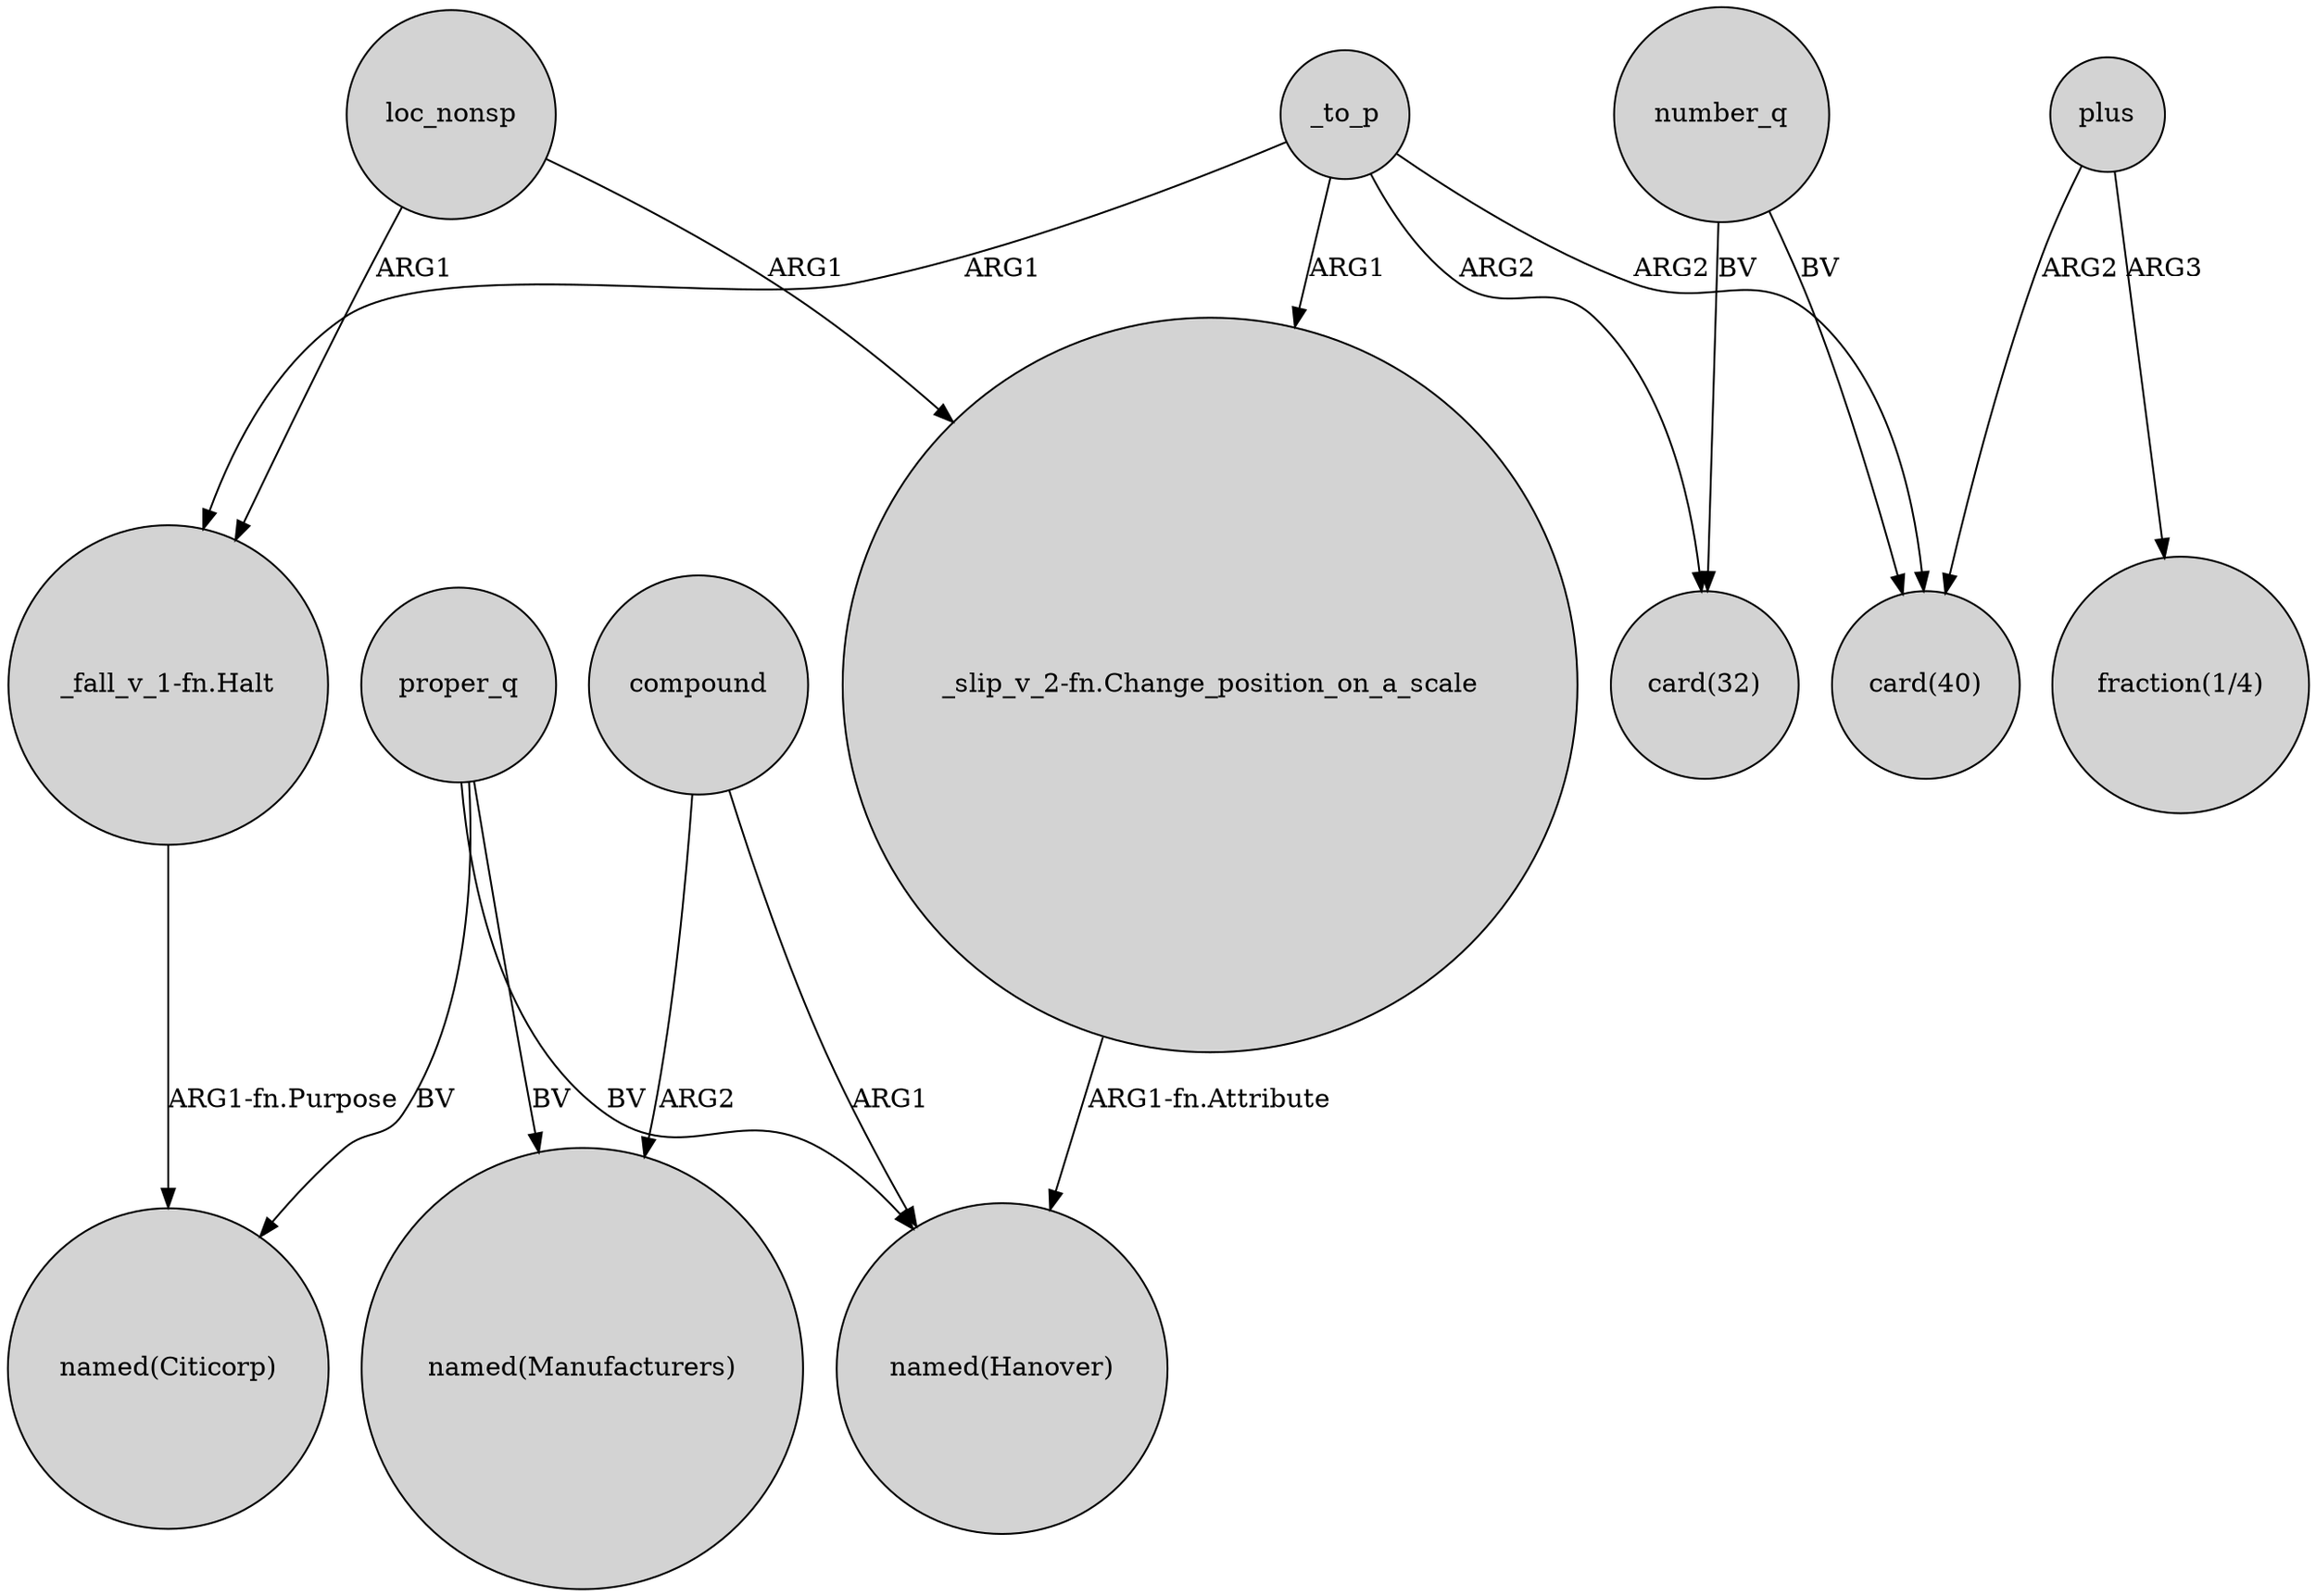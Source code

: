 digraph {
	node [shape=circle style=filled]
	loc_nonsp -> "_fall_v_1-fn.Halt" [label=ARG1]
	proper_q -> "named(Hanover)" [label=BV]
	number_q -> "card(32)" [label=BV]
	compound -> "named(Hanover)" [label=ARG1]
	number_q -> "card(40)" [label=BV]
	plus -> "fraction(1/4)" [label=ARG3]
	proper_q -> "named(Manufacturers)" [label=BV]
	_to_p -> "card(40)" [label=ARG2]
	proper_q -> "named(Citicorp)" [label=BV]
	plus -> "card(40)" [label=ARG2]
	"_fall_v_1-fn.Halt" -> "named(Citicorp)" [label="ARG1-fn.Purpose"]
	loc_nonsp -> "_slip_v_2-fn.Change_position_on_a_scale" [label=ARG1]
	_to_p -> "_fall_v_1-fn.Halt" [label=ARG1]
	_to_p -> "_slip_v_2-fn.Change_position_on_a_scale" [label=ARG1]
	"_slip_v_2-fn.Change_position_on_a_scale" -> "named(Hanover)" [label="ARG1-fn.Attribute"]
	compound -> "named(Manufacturers)" [label=ARG2]
	_to_p -> "card(32)" [label=ARG2]
}

